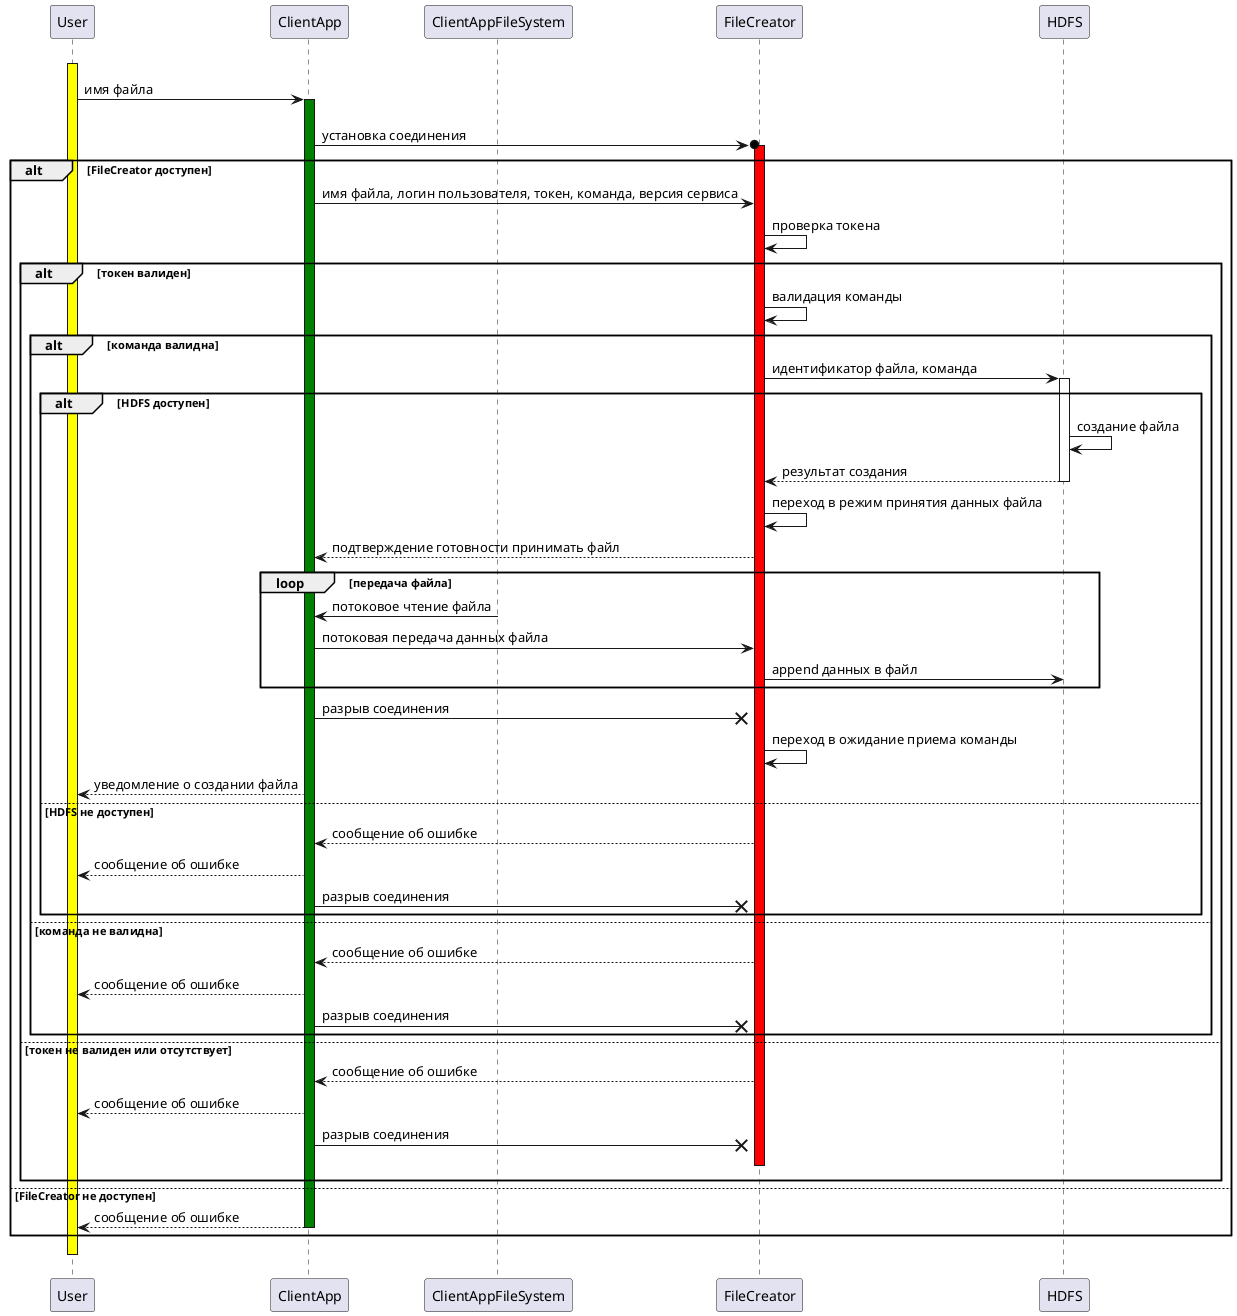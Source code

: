 @startuml

User -[hidden]-> User ++ #yellow
User -> ClientApp ++ #green: имя файла
ClientApp -[hidden]-> ClientAppFileSystem
ClientApp ->o FileCreator ++ #red: установка соединения

alt FileCreator доступен
  ClientApp -> FileCreator: имя файла, логин пользователя, токен, команда, версия сервиса
  FileCreator -> FileCreator: проверка токена
    alt токен валиден
      FileCreator -> FileCreator: валидация команды
      alt команда валидна
          FileCreator -> HDFS ++ #white: идентификатор файла, команда
          alt HDFS доступен
            HDFS -> HDFS: создание файла
            HDFS --> FileCreator -- #white: результат создания
            FileCreator -> FileCreator: переход в режим принятия данных файла
            FileCreator --> ClientApp: подтверждение готовности принимать файл
            loop передача файла
              ClientAppFileSystem -> ClientApp: потоковое чтение файла
              ClientApp -> FileCreator: потоковая передача данных файла
              FileCreator -> HDFS: append данных в файл
            end loop
            ClientApp ->x FileCreator: разрыв соединения
            FileCreator -> FileCreator: переход в ожидание приема команды
            ClientApp --> User: уведомление о создании файла
          else HDFS не доступен
            FileCreator --> ClientApp: сообщение об ошибке
            ClientApp --> User: сообщение об ошибке
            ClientApp ->x FileCreator: разрыв соединения
          end
      else команда не валидна
        FileCreator --> ClientApp: сообщение об ошибке
        ClientApp --> User: сообщение об ошибке
        ClientApp ->x FileCreator: разрыв соединения
      end
    else токен не валиден или отсутствует
      FileCreator --> ClientApp: сообщение об ошибке
      ClientApp --> User: сообщение об ошибке
      ClientApp ->x FileCreator: разрыв соединения
      FileCreator -[hidden]-> FileCreator -- #red
    end
else FileCreator не доступен
  ClientApp --> User -- #green: сообщение об ошибке
end
User -[hidden]-> User -- #yellow

@enduml

